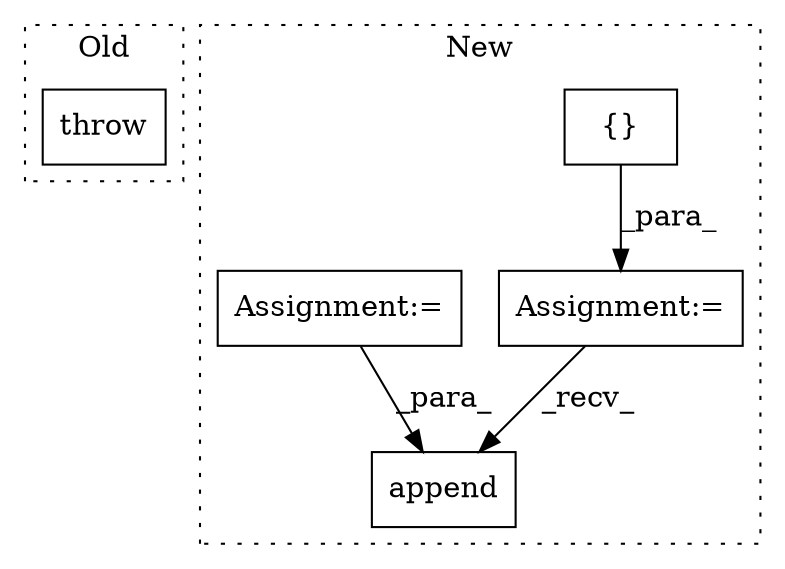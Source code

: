 digraph G {
subgraph cluster0 {
1 [label="throw" a="53" s="7119" l="6" shape="box"];
label = "Old";
style="dotted";
}
subgraph cluster1 {
2 [label="append" a="32" s="5067,5081" l="7,1" shape="box"];
3 [label="Assignment:=" a="7" s="4798" l="1" shape="box"];
4 [label="{}" a="4" s="4808" l="2" shape="box"];
5 [label="Assignment:=" a="7" s="4972" l="1" shape="box"];
label = "New";
style="dotted";
}
3 -> 2 [label="_recv_"];
4 -> 3 [label="_para_"];
5 -> 2 [label="_para_"];
}